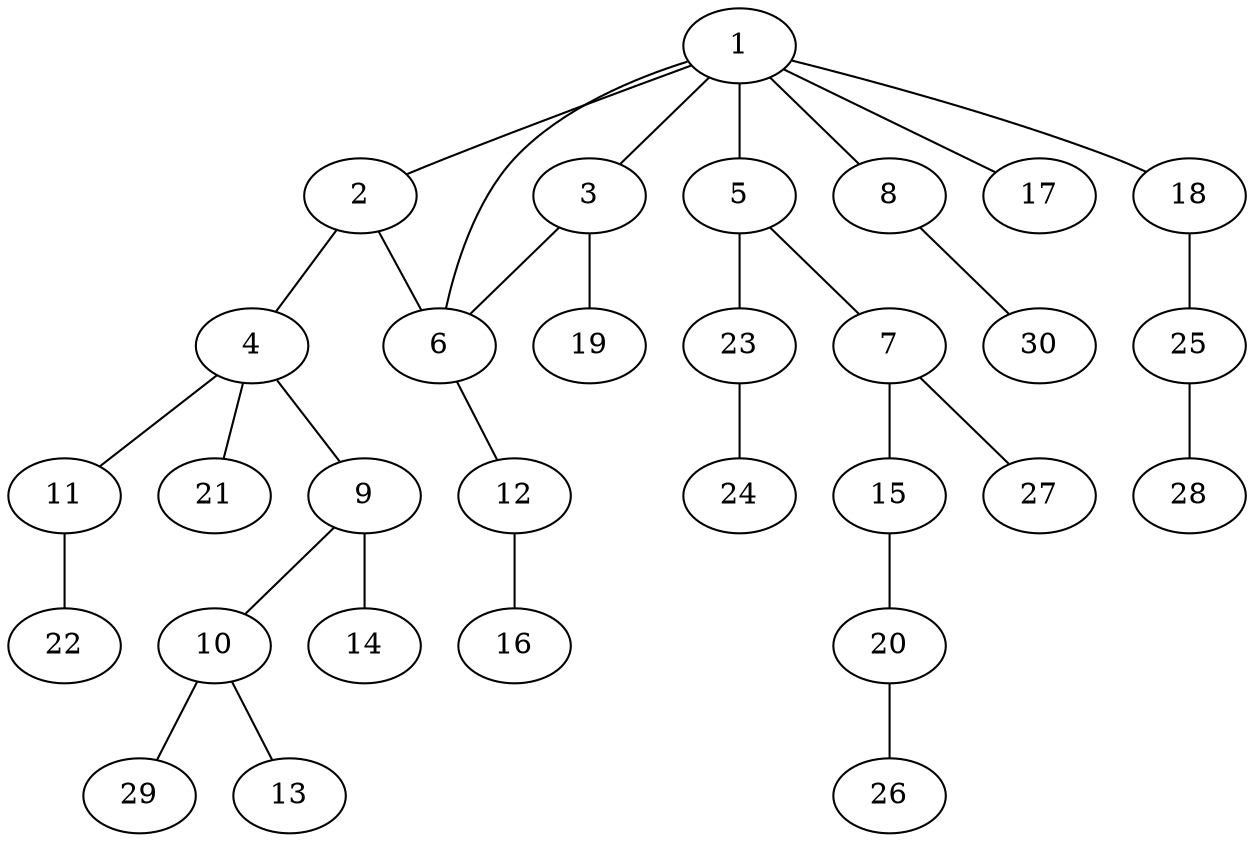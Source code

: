 graph graphname {1--2
1--3
1--5
1--6
1--8
1--17
1--18
2--4
2--6
3--6
3--19
4--9
4--11
4--21
5--7
5--23
6--12
7--15
7--27
8--30
9--10
9--14
10--13
10--29
11--22
12--16
15--20
18--25
20--26
23--24
25--28
}